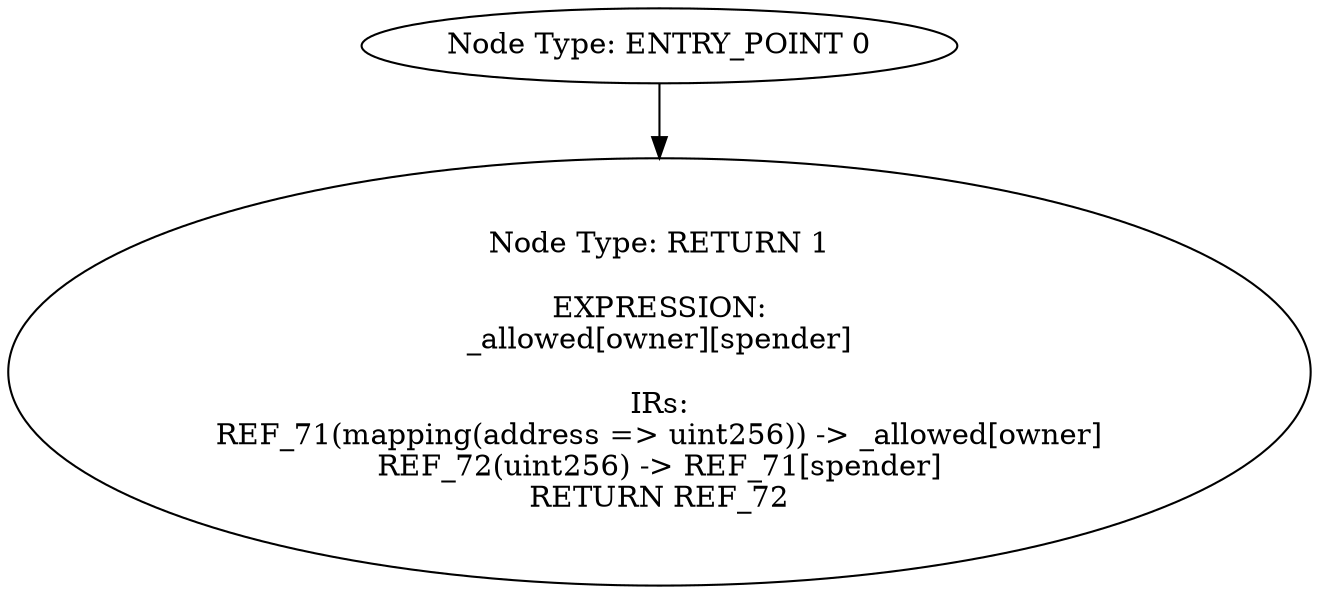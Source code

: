 digraph{
0[label="Node Type: ENTRY_POINT 0
"];
0->1;
1[label="Node Type: RETURN 1

EXPRESSION:
_allowed[owner][spender]

IRs:
REF_71(mapping(address => uint256)) -> _allowed[owner]
REF_72(uint256) -> REF_71[spender]
RETURN REF_72"];
}
